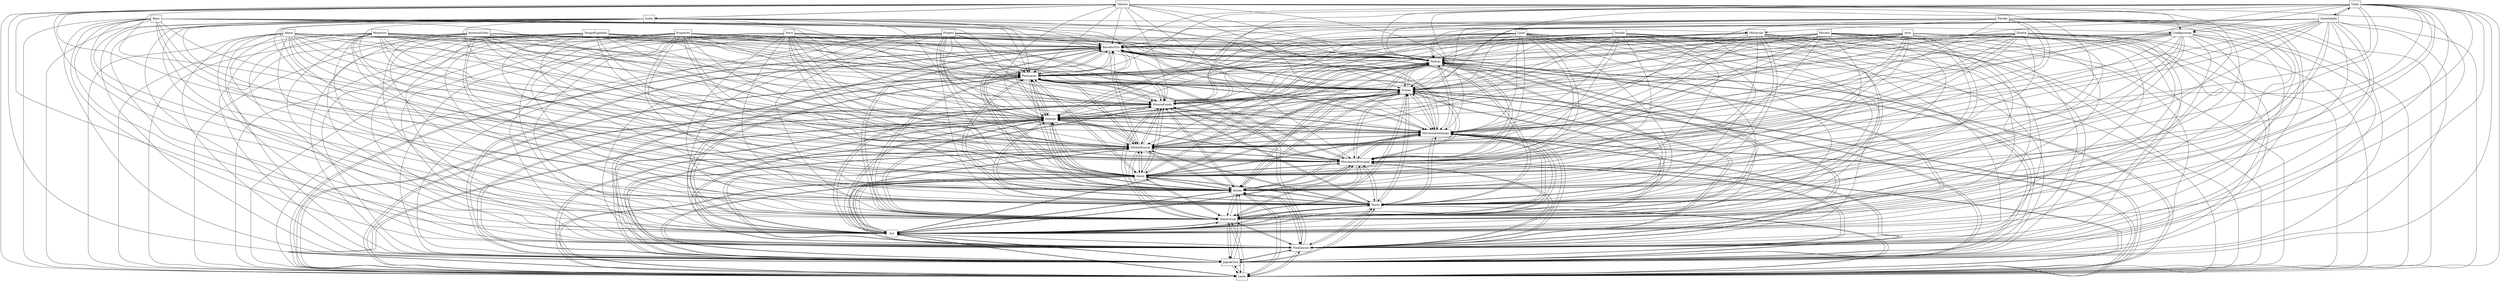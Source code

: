 digraph{
graph [rankdir=TB];
node [shape=box];
edge [arrowhead=normal];
0[label="Base",]
1[label="BarulhoTiro",]
2[label="Laser",]
3[label="Padrao",]
4[label="Leste",]
5[label="JogodeTiro",]
6[label="Finalizacao",]
7[label="TempoEsgotado",]
8[label="Nave",]
9[label="Sul",]
10[label="TemaVisual",]
11[label="Parede",]
12[label="Direita",]
13[label="Obstaculo",]
14[label="Norte",]
15[label="Esquerda",]
16[label="Armas",]
17[label="Oeste",]
18[label="MovimentoPrincipal",]
19[label="Volume",]
20[label="EfeitoMusical",]
21[label="Monstros",]
22[label="Aves",]
23[label="MovimentoInimigo",]
24[label="Desafio",]
25[label="Vidas",]
26[label="AusenciaVidas",]
27[label="Inimigo",]
28[label="MusicaFundo",]
29[label="Configuracao",]
30[label="Frases",]
31[label="Misseis",]
32[label="Audio",]
33[label="Pontuacao",]
34[label="Aliens",]
35[label="Quantidade",]
36[label="Projetil",]
0->1[label="",]
0->3[label="",]
0->4[label="",]
0->5[label="",]
0->6[label="",]
0->9[label="",]
0->10[label="",]
0->13[label="",]
0->14[label="",]
0->16[label="",]
0->17[label="",]
0->18[label="",]
0->20[label="",]
0->23[label="",]
0->27[label="",]
0->28[label="",]
0->30[label="",]
0->33[label="",]
1->3[label="",]
1->4[label="",]
1->5[label="",]
1->6[label="",]
1->9[label="",]
1->10[label="",]
1->14[label="",]
1->16[label="",]
1->17[label="",]
1->18[label="",]
1->20[label="",]
1->23[label="",]
1->27[label="",]
1->28[label="",]
1->30[label="",]
1->33[label="",]
2->1[label="",]
2->3[label="",]
2->4[label="",]
2->5[label="",]
2->6[label="",]
2->9[label="",]
2->10[label="",]
2->14[label="",]
2->16[label="",]
2->17[label="",]
2->18[label="",]
2->20[label="",]
2->23[label="",]
2->27[label="",]
2->28[label="",]
2->30[label="",]
2->33[label="",]
3->1[label="",]
3->4[label="",]
3->5[label="",]
3->6[label="",]
3->9[label="",]
3->10[label="",]
3->14[label="",]
3->16[label="",]
3->17[label="",]
3->18[label="",]
3->20[label="",]
3->23[label="",]
3->27[label="",]
3->28[label="",]
3->30[label="",]
3->33[label="",]
4->1[label="",]
4->3[label="",]
4->5[label="",]
4->6[label="",]
4->9[label="",]
4->10[label="",]
4->14[label="",]
4->16[label="",]
4->17[label="",]
4->18[label="",]
4->20[label="",]
4->23[label="",]
4->27[label="",]
4->28[label="",]
4->30[label="",]
4->33[label="",]
5->1[label="",]
5->3[label="",]
5->4[label="",]
5->6[label="",]
5->9[label="",]
5->10[label="",]
5->14[label="",]
5->16[label="",]
5->17[label="",]
5->18[label="",]
5->20[label="",]
5->23[label="",]
5->27[label="",]
5->28[label="",]
5->30[label="",]
5->33[label="",]
6->1[label="",]
6->3[label="",]
6->4[label="",]
6->5[label="",]
6->9[label="",]
6->10[label="",]
6->14[label="",]
6->16[label="",]
6->17[label="",]
6->18[label="",]
6->20[label="",]
6->23[label="",]
6->27[label="",]
6->28[label="",]
6->30[label="",]
6->33[label="",]
7->1[label="",]
7->3[label="",]
7->4[label="",]
7->5[label="",]
7->6[label="",]
7->9[label="",]
7->10[label="",]
7->14[label="",]
7->16[label="",]
7->17[label="",]
7->18[label="",]
7->20[label="",]
7->23[label="",]
7->27[label="",]
7->28[label="",]
7->30[label="",]
7->33[label="",]
8->1[label="",]
8->3[label="",]
8->4[label="",]
8->5[label="",]
8->6[label="",]
8->9[label="",]
8->10[label="",]
8->14[label="",]
8->16[label="",]
8->17[label="",]
8->18[label="",]
8->20[label="",]
8->23[label="",]
8->27[label="",]
8->28[label="",]
8->30[label="",]
8->33[label="",]
9->1[label="",]
9->3[label="",]
9->4[label="",]
9->5[label="",]
9->6[label="",]
9->10[label="",]
9->14[label="",]
9->16[label="",]
9->17[label="",]
9->18[label="",]
9->20[label="",]
9->23[label="",]
9->27[label="",]
9->28[label="",]
9->30[label="",]
9->33[label="",]
10->1[label="",]
10->3[label="",]
10->4[label="",]
10->5[label="",]
10->6[label="",]
10->9[label="",]
10->14[label="",]
10->16[label="",]
10->17[label="",]
10->18[label="",]
10->20[label="",]
10->23[label="",]
10->27[label="",]
10->28[label="",]
10->30[label="",]
10->33[label="",]
11->1[label="",]
11->3[label="",]
11->4[label="",]
11->5[label="",]
11->6[label="",]
11->9[label="",]
11->10[label="",]
11->13[label="",]
11->14[label="",]
11->16[label="",]
11->17[label="",]
11->18[label="",]
11->20[label="",]
11->23[label="",]
11->27[label="",]
11->28[label="",]
11->30[label="",]
11->33[label="",]
12->1[label="",]
12->3[label="",]
12->4[label="",]
12->5[label="",]
12->6[label="",]
12->9[label="",]
12->10[label="",]
12->14[label="",]
12->16[label="",]
12->17[label="",]
12->18[label="",]
12->20[label="",]
12->23[label="",]
12->27[label="",]
12->28[label="",]
12->30[label="",]
12->33[label="",]
13->1[label="",]
13->3[label="",]
13->4[label="",]
13->5[label="",]
13->6[label="",]
13->9[label="",]
13->10[label="",]
13->14[label="",]
13->16[label="",]
13->17[label="",]
13->18[label="",]
13->20[label="",]
13->23[label="",]
13->27[label="",]
13->28[label="",]
13->30[label="",]
13->33[label="",]
14->1[label="",]
14->3[label="",]
14->4[label="",]
14->5[label="",]
14->6[label="",]
14->9[label="",]
14->10[label="",]
14->16[label="",]
14->17[label="",]
14->18[label="",]
14->20[label="",]
14->23[label="",]
14->27[label="",]
14->28[label="",]
14->30[label="",]
14->33[label="",]
15->1[label="",]
15->3[label="",]
15->4[label="",]
15->5[label="",]
15->6[label="",]
15->9[label="",]
15->10[label="",]
15->14[label="",]
15->16[label="",]
15->17[label="",]
15->18[label="",]
15->20[label="",]
15->23[label="",]
15->27[label="",]
15->28[label="",]
15->30[label="",]
15->33[label="",]
16->1[label="",]
16->3[label="",]
16->4[label="",]
16->5[label="",]
16->6[label="",]
16->9[label="",]
16->10[label="",]
16->14[label="",]
16->17[label="",]
16->18[label="",]
16->20[label="",]
16->23[label="",]
16->27[label="",]
16->28[label="",]
16->30[label="",]
16->33[label="",]
17->1[label="",]
17->3[label="",]
17->4[label="",]
17->5[label="",]
17->6[label="",]
17->9[label="",]
17->10[label="",]
17->14[label="",]
17->16[label="",]
17->18[label="",]
17->20[label="",]
17->23[label="",]
17->27[label="",]
17->28[label="",]
17->30[label="",]
17->33[label="",]
18->1[label="",]
18->3[label="",]
18->4[label="",]
18->5[label="",]
18->6[label="",]
18->9[label="",]
18->10[label="",]
18->14[label="",]
18->16[label="",]
18->17[label="",]
18->20[label="",]
18->23[label="",]
18->27[label="",]
18->28[label="",]
18->30[label="",]
18->33[label="",]
19->1[label="",]
19->3[label="",]
19->4[label="",]
19->5[label="",]
19->6[label="",]
19->9[label="",]
19->10[label="",]
19->14[label="",]
19->16[label="",]
19->17[label="",]
19->18[label="",]
19->20[label="",]
19->23[label="",]
19->27[label="",]
19->28[label="",]
19->29[label="",]
19->30[label="",]
19->32[label="",]
19->33[label="",]
20->1[label="",]
20->3[label="",]
20->4[label="",]
20->5[label="",]
20->6[label="",]
20->9[label="",]
20->10[label="",]
20->14[label="",]
20->16[label="",]
20->17[label="",]
20->18[label="",]
20->23[label="",]
20->27[label="",]
20->28[label="",]
20->30[label="",]
20->33[label="",]
21->1[label="",]
21->3[label="",]
21->4[label="",]
21->5[label="",]
21->6[label="",]
21->9[label="",]
21->10[label="",]
21->14[label="",]
21->16[label="",]
21->17[label="",]
21->18[label="",]
21->20[label="",]
21->23[label="",]
21->27[label="",]
21->28[label="",]
21->30[label="",]
21->33[label="",]
22->1[label="",]
22->3[label="",]
22->4[label="",]
22->5[label="",]
22->6[label="",]
22->9[label="",]
22->10[label="",]
22->14[label="",]
22->16[label="",]
22->17[label="",]
22->18[label="",]
22->20[label="",]
22->23[label="",]
22->27[label="",]
22->28[label="",]
22->30[label="",]
22->33[label="",]
23->1[label="",]
23->3[label="",]
23->4[label="",]
23->5[label="",]
23->6[label="",]
23->9[label="",]
23->10[label="",]
23->14[label="",]
23->16[label="",]
23->17[label="",]
23->18[label="",]
23->20[label="",]
23->27[label="",]
23->28[label="",]
23->30[label="",]
23->33[label="",]
24->1[label="",]
24->3[label="",]
24->4[label="",]
24->5[label="",]
24->6[label="",]
24->9[label="",]
24->10[label="",]
24->14[label="",]
24->16[label="",]
24->17[label="",]
24->18[label="",]
24->20[label="",]
24->23[label="",]
24->27[label="",]
24->28[label="",]
24->30[label="",]
24->33[label="",]
25->1[label="",]
25->3[label="",]
25->4[label="",]
25->5[label="",]
25->6[label="",]
25->9[label="",]
25->10[label="",]
25->14[label="",]
25->16[label="",]
25->17[label="",]
25->18[label="",]
25->20[label="",]
25->23[label="",]
25->27[label="",]
25->28[label="",]
25->29[label="",]
25->30[label="",]
25->33[label="",]
25->35[label="",]
26->1[label="",]
26->3[label="",]
26->4[label="",]
26->5[label="",]
26->6[label="",]
26->9[label="",]
26->10[label="",]
26->14[label="",]
26->16[label="",]
26->17[label="",]
26->18[label="",]
26->20[label="",]
26->23[label="",]
26->27[label="",]
26->28[label="",]
26->30[label="",]
26->33[label="",]
27->1[label="",]
27->3[label="",]
27->4[label="",]
27->5[label="",]
27->6[label="",]
27->9[label="",]
27->10[label="",]
27->14[label="",]
27->16[label="",]
27->17[label="",]
27->18[label="",]
27->20[label="",]
27->23[label="",]
27->28[label="",]
27->30[label="",]
27->33[label="",]
28->1[label="",]
28->3[label="",]
28->4[label="",]
28->5[label="",]
28->6[label="",]
28->9[label="",]
28->10[label="",]
28->14[label="",]
28->16[label="",]
28->17[label="",]
28->18[label="",]
28->20[label="",]
28->23[label="",]
28->27[label="",]
28->30[label="",]
28->33[label="",]
29->1[label="",]
29->3[label="",]
29->4[label="",]
29->5[label="",]
29->6[label="",]
29->9[label="",]
29->10[label="",]
29->14[label="",]
29->16[label="",]
29->17[label="",]
29->18[label="",]
29->20[label="",]
29->23[label="",]
29->27[label="",]
29->28[label="",]
29->30[label="",]
29->33[label="",]
30->1[label="",]
30->3[label="",]
30->4[label="",]
30->5[label="",]
30->6[label="",]
30->9[label="",]
30->10[label="",]
30->14[label="",]
30->16[label="",]
30->17[label="",]
30->18[label="",]
30->20[label="",]
30->23[label="",]
30->27[label="",]
30->28[label="",]
30->33[label="",]
31->1[label="",]
31->3[label="",]
31->4[label="",]
31->5[label="",]
31->6[label="",]
31->9[label="",]
31->10[label="",]
31->14[label="",]
31->16[label="",]
31->17[label="",]
31->18[label="",]
31->20[label="",]
31->23[label="",]
31->27[label="",]
31->28[label="",]
31->30[label="",]
31->33[label="",]
32->1[label="",]
32->3[label="",]
32->4[label="",]
32->5[label="",]
32->6[label="",]
32->9[label="",]
32->10[label="",]
32->14[label="",]
32->16[label="",]
32->17[label="",]
32->18[label="",]
32->19[label="",]
32->20[label="",]
32->23[label="",]
32->27[label="",]
32->28[label="",]
32->29[label="",]
32->30[label="",]
32->33[label="",]
33->1[label="",]
33->3[label="",]
33->4[label="",]
33->5[label="",]
33->6[label="",]
33->9[label="",]
33->10[label="",]
33->14[label="",]
33->16[label="",]
33->17[label="",]
33->18[label="",]
33->20[label="",]
33->23[label="",]
33->27[label="",]
33->28[label="",]
33->30[label="",]
34->1[label="",]
34->3[label="",]
34->4[label="",]
34->5[label="",]
34->6[label="",]
34->9[label="",]
34->10[label="",]
34->14[label="",]
34->16[label="",]
34->17[label="",]
34->18[label="",]
34->20[label="",]
34->23[label="",]
34->27[label="",]
34->28[label="",]
34->30[label="",]
34->33[label="",]
35->1[label="",]
35->3[label="",]
35->4[label="",]
35->5[label="",]
35->6[label="",]
35->9[label="",]
35->10[label="",]
35->14[label="",]
35->16[label="",]
35->17[label="",]
35->18[label="",]
35->20[label="",]
35->23[label="",]
35->25[label="",]
35->27[label="",]
35->28[label="",]
35->29[label="",]
35->30[label="",]
35->33[label="",]
36->1[label="",]
36->3[label="",]
36->4[label="",]
36->5[label="",]
36->6[label="",]
36->9[label="",]
36->10[label="",]
36->14[label="",]
36->16[label="",]
36->17[label="",]
36->18[label="",]
36->20[label="",]
36->23[label="",]
36->27[label="",]
36->28[label="",]
36->30[label="",]
36->33[label="",]
}
